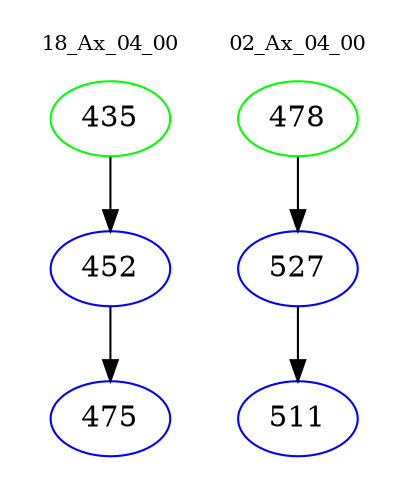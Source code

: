 digraph{
subgraph cluster_0 {
color = white
label = "18_Ax_04_00";
fontsize=10;
T0_435 [label="435", color="green"]
T0_435 -> T0_452 [color="black"]
T0_452 [label="452", color="blue"]
T0_452 -> T0_475 [color="black"]
T0_475 [label="475", color="blue"]
}
subgraph cluster_1 {
color = white
label = "02_Ax_04_00";
fontsize=10;
T1_478 [label="478", color="green"]
T1_478 -> T1_527 [color="black"]
T1_527 [label="527", color="blue"]
T1_527 -> T1_511 [color="black"]
T1_511 [label="511", color="blue"]
}
}
